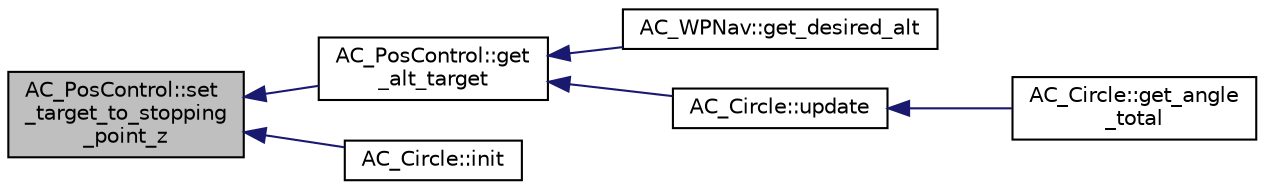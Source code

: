digraph "AC_PosControl::set_target_to_stopping_point_z"
{
 // INTERACTIVE_SVG=YES
  edge [fontname="Helvetica",fontsize="10",labelfontname="Helvetica",labelfontsize="10"];
  node [fontname="Helvetica",fontsize="10",shape=record];
  rankdir="LR";
  Node1 [label="AC_PosControl::set\l_target_to_stopping\l_point_z",height=0.2,width=0.4,color="black", fillcolor="grey75", style="filled", fontcolor="black"];
  Node1 -> Node2 [dir="back",color="midnightblue",fontsize="10",style="solid",fontname="Helvetica"];
  Node2 [label="AC_PosControl::get\l_alt_target",height=0.2,width=0.4,color="black", fillcolor="white", style="filled",URL="$classAC__PosControl.html#a9113b44ed876dd2d9a326eb59f3d625a"];
  Node2 -> Node3 [dir="back",color="midnightblue",fontsize="10",style="solid",fontname="Helvetica"];
  Node3 [label="AC_WPNav::get_desired_alt",height=0.2,width=0.4,color="black", fillcolor="white", style="filled",URL="$classAC__WPNav.html#a8542028b741ca81881b9e00d42cc2eea",tooltip="get_desired_alt - get desired altitude (in cm above home) from loiter or wp controller which should b..."];
  Node2 -> Node4 [dir="back",color="midnightblue",fontsize="10",style="solid",fontname="Helvetica"];
  Node4 [label="AC_Circle::update",height=0.2,width=0.4,color="black", fillcolor="white", style="filled",URL="$classAC__Circle.html#ad28205982ae7bc5f1e72f5285696c99b",tooltip="update - update circle controller "];
  Node4 -> Node5 [dir="back",color="midnightblue",fontsize="10",style="solid",fontname="Helvetica"];
  Node5 [label="AC_Circle::get_angle\l_total",height=0.2,width=0.4,color="black", fillcolor="white", style="filled",URL="$classAC__Circle.html#a176fe6b798510eb180d35f62d7f6487c",tooltip="get_angle_total - return total angle in radians that vehicle has circled "];
  Node1 -> Node6 [dir="back",color="midnightblue",fontsize="10",style="solid",fontname="Helvetica"];
  Node6 [label="AC_Circle::init",height=0.2,width=0.4,color="black", fillcolor="white", style="filled",URL="$classAC__Circle.html#aeecf8efd6d546820ee831e749935df8b"];
}
